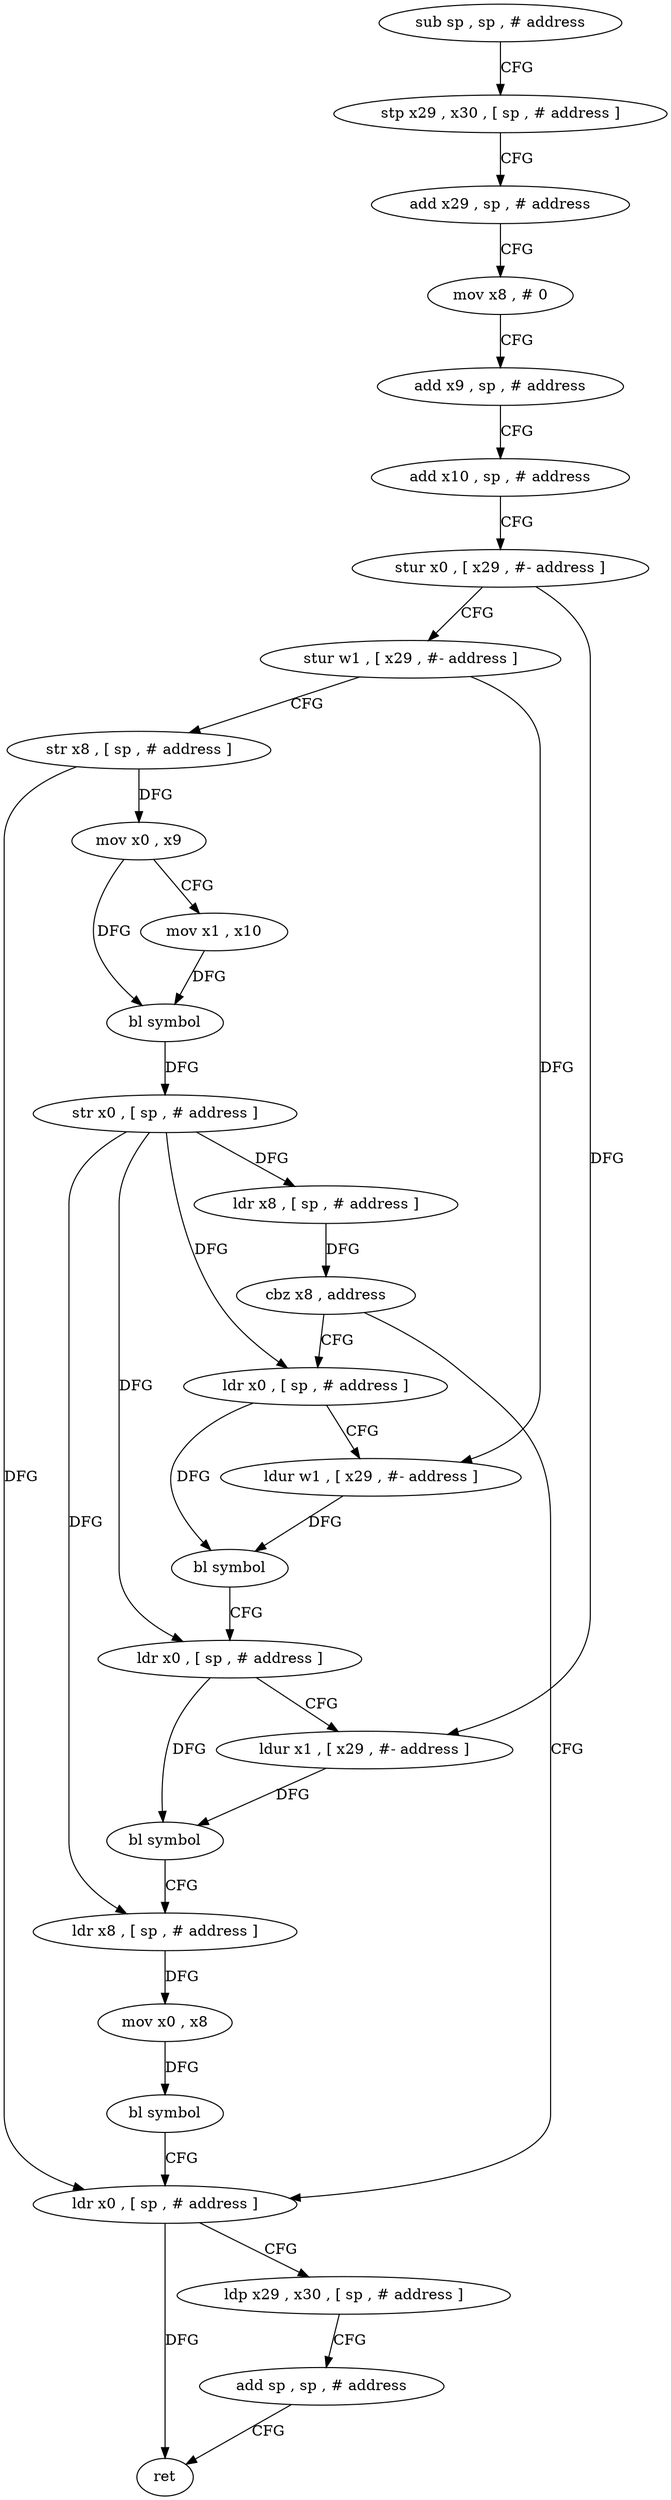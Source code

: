 digraph "func" {
"117936" [label = "sub sp , sp , # address" ]
"117940" [label = "stp x29 , x30 , [ sp , # address ]" ]
"117944" [label = "add x29 , sp , # address" ]
"117948" [label = "mov x8 , # 0" ]
"117952" [label = "add x9 , sp , # address" ]
"117956" [label = "add x10 , sp , # address" ]
"117960" [label = "stur x0 , [ x29 , #- address ]" ]
"117964" [label = "stur w1 , [ x29 , #- address ]" ]
"117968" [label = "str x8 , [ sp , # address ]" ]
"117972" [label = "mov x0 , x9" ]
"117976" [label = "mov x1 , x10" ]
"117980" [label = "bl symbol" ]
"117984" [label = "str x0 , [ sp , # address ]" ]
"117988" [label = "ldr x8 , [ sp , # address ]" ]
"117992" [label = "cbz x8 , address" ]
"118032" [label = "ldr x0 , [ sp , # address ]" ]
"117996" [label = "ldr x0 , [ sp , # address ]" ]
"118036" [label = "ldp x29 , x30 , [ sp , # address ]" ]
"118040" [label = "add sp , sp , # address" ]
"118044" [label = "ret" ]
"118000" [label = "ldur w1 , [ x29 , #- address ]" ]
"118004" [label = "bl symbol" ]
"118008" [label = "ldr x0 , [ sp , # address ]" ]
"118012" [label = "ldur x1 , [ x29 , #- address ]" ]
"118016" [label = "bl symbol" ]
"118020" [label = "ldr x8 , [ sp , # address ]" ]
"118024" [label = "mov x0 , x8" ]
"118028" [label = "bl symbol" ]
"117936" -> "117940" [ label = "CFG" ]
"117940" -> "117944" [ label = "CFG" ]
"117944" -> "117948" [ label = "CFG" ]
"117948" -> "117952" [ label = "CFG" ]
"117952" -> "117956" [ label = "CFG" ]
"117956" -> "117960" [ label = "CFG" ]
"117960" -> "117964" [ label = "CFG" ]
"117960" -> "118012" [ label = "DFG" ]
"117964" -> "117968" [ label = "CFG" ]
"117964" -> "118000" [ label = "DFG" ]
"117968" -> "117972" [ label = "DFG" ]
"117968" -> "118032" [ label = "DFG" ]
"117972" -> "117976" [ label = "CFG" ]
"117972" -> "117980" [ label = "DFG" ]
"117976" -> "117980" [ label = "DFG" ]
"117980" -> "117984" [ label = "DFG" ]
"117984" -> "117988" [ label = "DFG" ]
"117984" -> "117996" [ label = "DFG" ]
"117984" -> "118008" [ label = "DFG" ]
"117984" -> "118020" [ label = "DFG" ]
"117988" -> "117992" [ label = "DFG" ]
"117992" -> "118032" [ label = "CFG" ]
"117992" -> "117996" [ label = "CFG" ]
"118032" -> "118036" [ label = "CFG" ]
"118032" -> "118044" [ label = "DFG" ]
"117996" -> "118000" [ label = "CFG" ]
"117996" -> "118004" [ label = "DFG" ]
"118036" -> "118040" [ label = "CFG" ]
"118040" -> "118044" [ label = "CFG" ]
"118000" -> "118004" [ label = "DFG" ]
"118004" -> "118008" [ label = "CFG" ]
"118008" -> "118012" [ label = "CFG" ]
"118008" -> "118016" [ label = "DFG" ]
"118012" -> "118016" [ label = "DFG" ]
"118016" -> "118020" [ label = "CFG" ]
"118020" -> "118024" [ label = "DFG" ]
"118024" -> "118028" [ label = "DFG" ]
"118028" -> "118032" [ label = "CFG" ]
}
